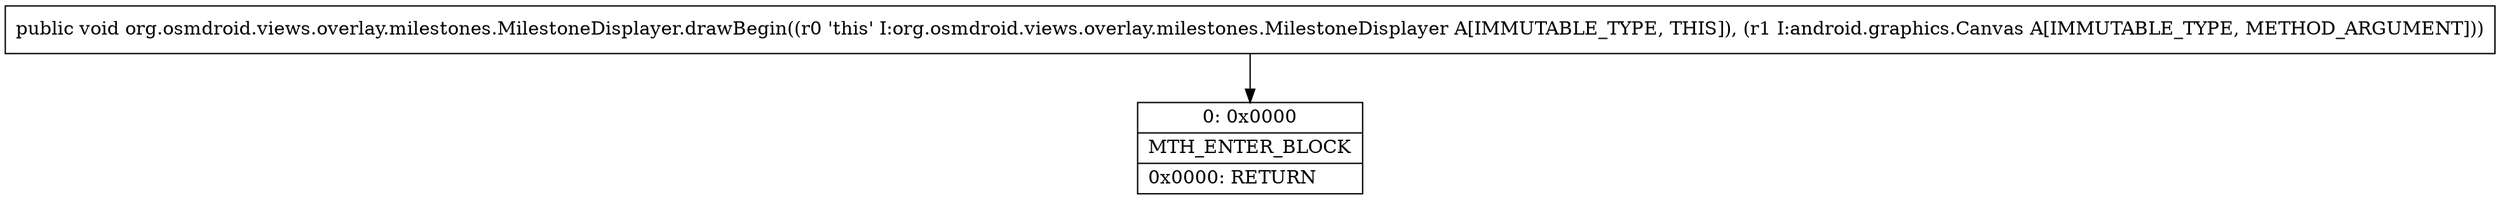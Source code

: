 digraph "CFG fororg.osmdroid.views.overlay.milestones.MilestoneDisplayer.drawBegin(Landroid\/graphics\/Canvas;)V" {
Node_0 [shape=record,label="{0\:\ 0x0000|MTH_ENTER_BLOCK\l|0x0000: RETURN   \l}"];
MethodNode[shape=record,label="{public void org.osmdroid.views.overlay.milestones.MilestoneDisplayer.drawBegin((r0 'this' I:org.osmdroid.views.overlay.milestones.MilestoneDisplayer A[IMMUTABLE_TYPE, THIS]), (r1 I:android.graphics.Canvas A[IMMUTABLE_TYPE, METHOD_ARGUMENT])) }"];
MethodNode -> Node_0;
}

